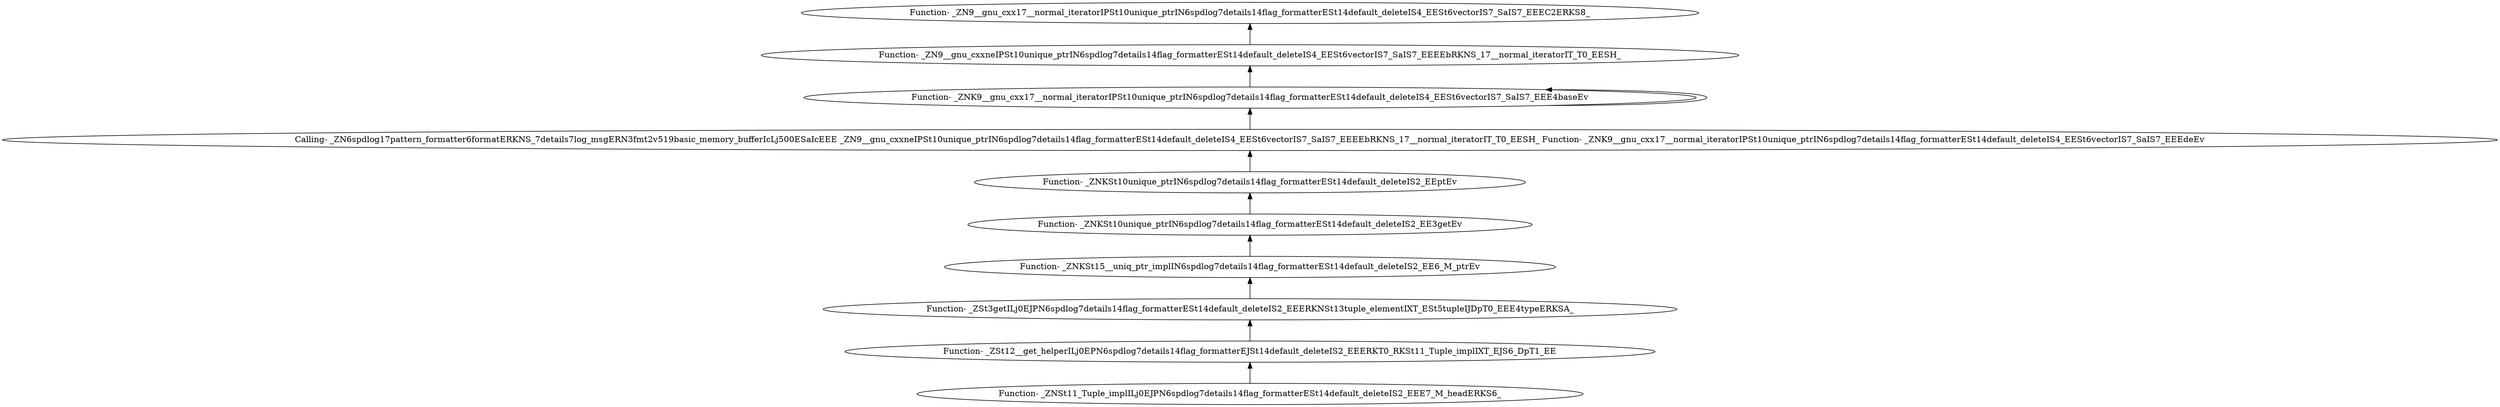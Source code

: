 digraph {
	"Function- _ZNSt11_Tuple_implILj0EJPN6spdlog7details14flag_formatterESt14default_deleteIS2_EEE7_M_headERKS6_"
	"Function- _ZSt12__get_helperILj0EPN6spdlog7details14flag_formatterEJSt14default_deleteIS2_EEERKT0_RKSt11_Tuple_implIXT_EJS6_DpT1_EE"
	"Function- _ZSt12__get_helperILj0EPN6spdlog7details14flag_formatterEJSt14default_deleteIS2_EEERKT0_RKSt11_Tuple_implIXT_EJS6_DpT1_EE" -> "Function- _ZNSt11_Tuple_implILj0EJPN6spdlog7details14flag_formatterESt14default_deleteIS2_EEE7_M_headERKS6_" [dir=back]
	"Function- _ZSt3getILj0EJPN6spdlog7details14flag_formatterESt14default_deleteIS2_EEERKNSt13tuple_elementIXT_ESt5tupleIJDpT0_EEE4typeERKSA_"
	"Function- _ZSt3getILj0EJPN6spdlog7details14flag_formatterESt14default_deleteIS2_EEERKNSt13tuple_elementIXT_ESt5tupleIJDpT0_EEE4typeERKSA_" -> "Function- _ZSt12__get_helperILj0EPN6spdlog7details14flag_formatterEJSt14default_deleteIS2_EEERKT0_RKSt11_Tuple_implIXT_EJS6_DpT1_EE" [dir=back]
	"Function- _ZNKSt15__uniq_ptr_implIN6spdlog7details14flag_formatterESt14default_deleteIS2_EE6_M_ptrEv"
	"Function- _ZNKSt15__uniq_ptr_implIN6spdlog7details14flag_formatterESt14default_deleteIS2_EE6_M_ptrEv" -> "Function- _ZSt3getILj0EJPN6spdlog7details14flag_formatterESt14default_deleteIS2_EEERKNSt13tuple_elementIXT_ESt5tupleIJDpT0_EEE4typeERKSA_" [dir=back]
	"Function- _ZNKSt10unique_ptrIN6spdlog7details14flag_formatterESt14default_deleteIS2_EE3getEv"
	"Function- _ZNKSt10unique_ptrIN6spdlog7details14flag_formatterESt14default_deleteIS2_EE3getEv" -> "Function- _ZNKSt15__uniq_ptr_implIN6spdlog7details14flag_formatterESt14default_deleteIS2_EE6_M_ptrEv" [dir=back]
	"Function- _ZNKSt10unique_ptrIN6spdlog7details14flag_formatterESt14default_deleteIS2_EEptEv"
	"Function- _ZNKSt10unique_ptrIN6spdlog7details14flag_formatterESt14default_deleteIS2_EEptEv" -> "Function- _ZNKSt10unique_ptrIN6spdlog7details14flag_formatterESt14default_deleteIS2_EE3getEv" [dir=back]
	"Calling- _ZN6spdlog17pattern_formatter6formatERKNS_7details7log_msgERN3fmt2v519basic_memory_bufferIcLj500ESaIcEEE _ZN9__gnu_cxxneIPSt10unique_ptrIN6spdlog7details14flag_formatterESt14default_deleteIS4_EESt6vectorIS7_SaIS7_EEEEbRKNS_17__normal_iteratorIT_T0_EESH_ Function- _ZNK9__gnu_cxx17__normal_iteratorIPSt10unique_ptrIN6spdlog7details14flag_formatterESt14default_deleteIS4_EESt6vectorIS7_SaIS7_EEEdeEv"
	"Calling- _ZN6spdlog17pattern_formatter6formatERKNS_7details7log_msgERN3fmt2v519basic_memory_bufferIcLj500ESaIcEEE _ZN9__gnu_cxxneIPSt10unique_ptrIN6spdlog7details14flag_formatterESt14default_deleteIS4_EESt6vectorIS7_SaIS7_EEEEbRKNS_17__normal_iteratorIT_T0_EESH_ Function- _ZNK9__gnu_cxx17__normal_iteratorIPSt10unique_ptrIN6spdlog7details14flag_formatterESt14default_deleteIS4_EESt6vectorIS7_SaIS7_EEEdeEv" -> "Function- _ZNKSt10unique_ptrIN6spdlog7details14flag_formatterESt14default_deleteIS2_EEptEv" [dir=back]
	"Function- _ZNK9__gnu_cxx17__normal_iteratorIPSt10unique_ptrIN6spdlog7details14flag_formatterESt14default_deleteIS4_EESt6vectorIS7_SaIS7_EEE4baseEv"
	"Function- _ZNK9__gnu_cxx17__normal_iteratorIPSt10unique_ptrIN6spdlog7details14flag_formatterESt14default_deleteIS4_EESt6vectorIS7_SaIS7_EEE4baseEv" -> "Calling- _ZN6spdlog17pattern_formatter6formatERKNS_7details7log_msgERN3fmt2v519basic_memory_bufferIcLj500ESaIcEEE _ZN9__gnu_cxxneIPSt10unique_ptrIN6spdlog7details14flag_formatterESt14default_deleteIS4_EESt6vectorIS7_SaIS7_EEEEbRKNS_17__normal_iteratorIT_T0_EESH_ Function- _ZNK9__gnu_cxx17__normal_iteratorIPSt10unique_ptrIN6spdlog7details14flag_formatterESt14default_deleteIS4_EESt6vectorIS7_SaIS7_EEEdeEv" [dir=back]
	"Function- _ZNK9__gnu_cxx17__normal_iteratorIPSt10unique_ptrIN6spdlog7details14flag_formatterESt14default_deleteIS4_EESt6vectorIS7_SaIS7_EEE4baseEv"
	"Function- _ZNK9__gnu_cxx17__normal_iteratorIPSt10unique_ptrIN6spdlog7details14flag_formatterESt14default_deleteIS4_EESt6vectorIS7_SaIS7_EEE4baseEv" -> "Function- _ZNK9__gnu_cxx17__normal_iteratorIPSt10unique_ptrIN6spdlog7details14flag_formatterESt14default_deleteIS4_EESt6vectorIS7_SaIS7_EEE4baseEv" [dir=back]
	"Function- _ZN9__gnu_cxxneIPSt10unique_ptrIN6spdlog7details14flag_formatterESt14default_deleteIS4_EESt6vectorIS7_SaIS7_EEEEbRKNS_17__normal_iteratorIT_T0_EESH_"
	"Function- _ZN9__gnu_cxxneIPSt10unique_ptrIN6spdlog7details14flag_formatterESt14default_deleteIS4_EESt6vectorIS7_SaIS7_EEEEbRKNS_17__normal_iteratorIT_T0_EESH_" -> "Function- _ZNK9__gnu_cxx17__normal_iteratorIPSt10unique_ptrIN6spdlog7details14flag_formatterESt14default_deleteIS4_EESt6vectorIS7_SaIS7_EEE4baseEv" [dir=back]
	"Function- _ZN9__gnu_cxx17__normal_iteratorIPSt10unique_ptrIN6spdlog7details14flag_formatterESt14default_deleteIS4_EESt6vectorIS7_SaIS7_EEEC2ERKS8_"
	"Function- _ZN9__gnu_cxx17__normal_iteratorIPSt10unique_ptrIN6spdlog7details14flag_formatterESt14default_deleteIS4_EESt6vectorIS7_SaIS7_EEEC2ERKS8_" -> "Function- _ZN9__gnu_cxxneIPSt10unique_ptrIN6spdlog7details14flag_formatterESt14default_deleteIS4_EESt6vectorIS7_SaIS7_EEEEbRKNS_17__normal_iteratorIT_T0_EESH_" [dir=back]
}
